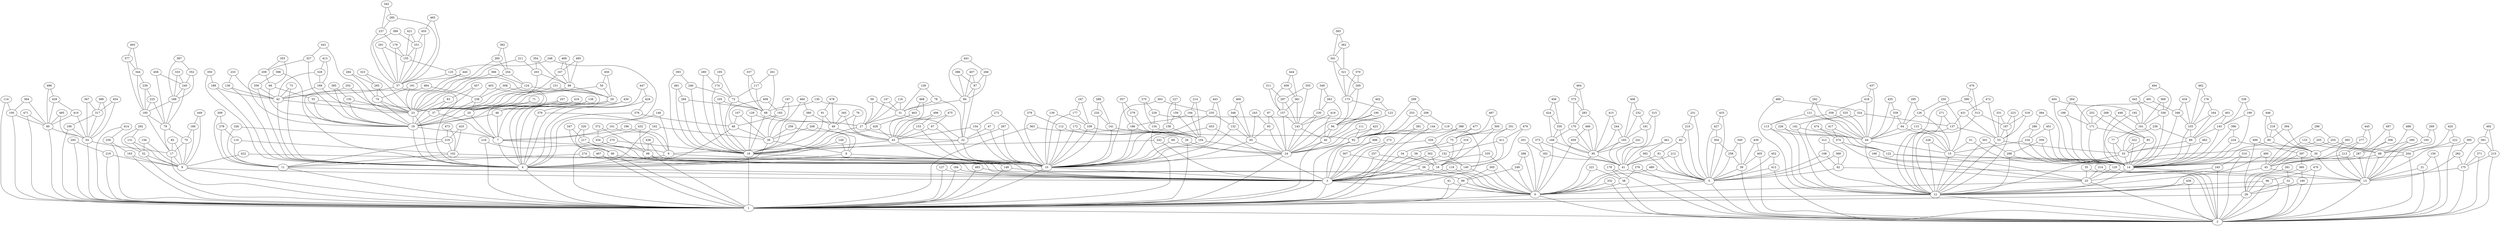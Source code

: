 graph G {
0
1
2
3
4
5
6
7
8
9
10
11
12
13
14
15
16
17
18
19
20
21
22
23
24
25
26
27
28
29
30
31
32
33
34
35
36
37
38
39
40
41
42
43
44
45
46
47
48
49
50
51
52
53
54
55
56
57
58
59
60
61
62
63
64
65
66
67
68
69
70
71
72
73
74
75
76
77
78
79
80
81
82
83
84
85
86
87
88
89
90
91
92
93
94
95
96
97
98
99
100
101
102
103
104
105
106
107
108
109
110
111
112
113
114
115
116
117
118
119
120
121
122
123
124
125
126
127
128
129
130
131
132
133
134
135
136
137
138
139
140
141
142
143
144
145
146
147
148
149
150
151
152
153
154
155
156
157
158
159
160
161
162
163
164
165
166
167
168
169
170
171
172
173
174
175
176
177
178
179
180
181
182
183
184
185
186
187
188
189
190
191
192
193
194
195
196
197
198
199
200
201
202
203
204
205
206
207
208
209
210
211
212
213
214
215
216
217
218
219
220
221
222
223
224
225
226
227
228
229
230
231
232
233
234
235
236
237
238
239
240
241
242
243
244
245
246
247
248
249
250
251
252
253
254
255
256
257
258
259
260
261
262
263
264
265
266
267
268
269
270
271
272
273
274
275
276
277
278
279
280
281
282
283
284
285
286
287
288
289
290
291
292
293
294
295
296
297
298
299
300
301
302
303
304
305
306
307
308
309
310
311
312
313
314
315
316
317
318
319
320
321
322
323
324
325
326
327
328
329
330
331
332
333
334
335
336
337
338
339
340
341
342
343
344
345
346
347
348
349
350
351
352
353
354
355
356
357
358
359
360
361
362
363
364
365
366
367
368
369
370
371
372
373
374
375
376
377
378
379
380
381
382
383
384
385
386
387
388
389
390
391
392
393
394
395
396
397
398
399
400
401
402
403
404
405
406
407
408
409
410
411
412
413
414
415
416
417
418
419
420
421
422
423
424
425
426
427
428
429
430
431
432
433
434
435
436
437
438
439
440
441
442
443
444
445
446
447
448
449
450
451
452
453
454
455
456
457
458
459
460
461
462
463
464
465
466
467
468
469
470
471
472
473
474
475
476
477
478
479
480
481
482
483
484
485
486
487
488
489
490
491
492
493
494
495
496
497
498
499
0 -- 1
1 -- 2
2 -- 0
3 -- 0
3 -- 1
4 -- 3
4 -- 1
5 -- 2
5 -- 0
6 -- 4
6 -- 3
7 -- 6
7 -- 4
8 -- 4
8 -- 3
9 -- 3
9 -- 1
10 -- 3
10 -- 1
11 -- 3
11 -- 1
12 -- 1
12 -- 2
13 -- 12
13 -- 2
14 -- 13
14 -- 12
15 -- 14
15 -- 12
16 -- 10
16 -- 1
17 -- 9
17 -- 1
18 -- 3
18 -- 0
19 -- 7
19 -- 4
20 -- 19
20 -- 7
21 -- 13
21 -- 2
22 -- 16
22 -- 10
23 -- 19
23 -- 4
24 -- 10
24 -- 1
25 -- 2
25 -- 0
26 -- 24
26 -- 1
27 -- 22
27 -- 16
28 -- 1
28 -- 2
29 -- 23
29 -- 4
30 -- 14
30 -- 13
31 -- 27
31 -- 22
32 -- 28
32 -- 2
33 -- 14
33 -- 12
34 -- 18
34 -- 3
35 -- 25
35 -- 2
36 -- 8
36 -- 4
37 -- 19
37 -- 7
38 -- 2
38 -- 0
39 -- 5
39 -- 2
40 -- 24
40 -- 1
41 -- 5
41 -- 0
42 -- 23
42 -- 4
43 -- 16
43 -- 10
44 -- 15
44 -- 12
45 -- 13
45 -- 12
46 -- 19
46 -- 7
47 -- 22
47 -- 10
48 -- 36
48 -- 4
49 -- 43
49 -- 16
50 -- 29
50 -- 23
51 -- 15
51 -- 14
52 -- 9
52 -- 1
53 -- 33
53 -- 12
54 -- 17
54 -- 1
55 -- 37
55 -- 19
56 -- 3
56 -- 0
57 -- 42
57 -- 4
58 -- 18
58 -- 3
59 -- 31
59 -- 27
60 -- 54
60 -- 1
61 -- 0
61 -- 1
62 -- 5
62 -- 2
63 -- 37
63 -- 19
64 -- 44
64 -- 15
65 -- 24
65 -- 10
66 -- 55
66 -- 19
67 -- 43
67 -- 10
68 -- 27
68 -- 16
69 -- 24
69 -- 10
70 -- 17
70 -- 9
71 -- 20
71 -- 19
72 -- 68
72 -- 16
73 -- 42
73 -- 4
74 -- 23
74 -- 19
75 -- 34
75 -- 18
76 -- 49
76 -- 43
77 -- 33
77 -- 14
78 -- 31
78 -- 22
79 -- 70
79 -- 17
80 -- 30
80 -- 14
81 -- 41
81 -- 5
82 -- 17
82 -- 9
83 -- 81
83 -- 5
84 -- 31
84 -- 22
85 -- 33
85 -- 14
86 -- 29
86 -- 23
87 -- 84
87 -- 22
88 -- 45
88 -- 13
89 -- 33
89 -- 14
90 -- 10
90 -- 1
91 -- 49
91 -- 16
92 -- 24
92 -- 1
93 -- 65
93 -- 24
94 -- 40
94 -- 24
95 -- 41
95 -- 0
96 -- 12
96 -- 2
97 -- 93
97 -- 24
98 -- 10
98 -- 1
99 -- 0
99 -- 1
100 -- 60
100 -- 1
101 -- 7
101 -- 6
102 -- 11
102 -- 3
103 -- 89
103 -- 14
104 -- 24
104 -- 10
105 -- 68
105 -- 16
106 -- 54
106 -- 1
107 -- 48
107 -- 36
108 -- 62
108 -- 5
109 -- 104
109 -- 10
110 -- 102
110 -- 11
111 -- 92
111 -- 24
112 -- 104
112 -- 10
113 -- 44
113 -- 12
114 -- 100
114 -- 1
115 -- 44
115 -- 15
116 -- 31
116 -- 27
117 -- 72
117 -- 68
118 -- 3
118 -- 0
119 -- 92
119 -- 1
120 -- 25
120 -- 2
121 -- 113
121 -- 44
122 -- 120
122 -- 25
123 -- 94
123 -- 40
124 -- 29
124 -- 23
125 -- 57
125 -- 4
126 -- 64
126 -- 15
127 -- 3
127 -- 1
128 -- 78
128 -- 31
129 -- 27
129 -- 16
130 -- 68
130 -- 27
131 -- 52
131 -- 9
132 -- 65
132 -- 10
133 -- 88
133 -- 45
134 -- 92
134 -- 1
135 -- 23
135 -- 19
136 -- 42
136 -- 4
137 -- 53
137 -- 12
138 -- 46
138 -- 7
139 -- 109
139 -- 10
140 -- 3
140 -- 0
141 -- 104
141 -- 10
142 -- 44
142 -- 12
143 -- 40
143 -- 24
144 -- 92
144 -- 1
145 -- 89
145 -- 14
146 -- 101
146 -- 6
147 -- 31
147 -- 27
148 -- 99
148 -- 1
149 -- 8
149 -- 4
150 -- 21
150 -- 2
151 -- 29
151 -- 23
152 -- 140
152 -- 3
153 -- 43
153 -- 10
154 -- 43
154 -- 10
155 -- 125
155 -- 57
156 -- 52
156 -- 9
157 -- 143
157 -- 24
158 -- 104
158 -- 10
159 -- 158
159 -- 104
160 -- 28
160 -- 2
161 -- 77
161 -- 14
162 -- 36
162 -- 4
163 -- 9
163 -- 1
164 -- 103
164 -- 89
165 -- 95
165 -- 41
166 -- 120
166 -- 25
167 -- 86
167 -- 23
168 -- 95
168 -- 0
169 -- 42
169 -- 23
170 -- 168
170 -- 95
171 -- 85
171 -- 14
172 -- 104
172 -- 10
173 -- 123
173 -- 94
174 -- 72
174 -- 16
175 -- 13
175 -- 2
176 -- 164
176 -- 103
177 -- 109
177 -- 10
178 -- 38
178 -- 2
179 -- 155
179 -- 57
180 -- 70
180 -- 9
181 -- 165
181 -- 41
182 -- 41
182 -- 0
183 -- 48
183 -- 36
184 -- 3
184 -- 1
185 -- 79
185 -- 17
186 -- 104
186 -- 10
187 -- 53
187 -- 12
188 -- 42
188 -- 4
189 -- 185
189 -- 79
190 -- 94
190 -- 40
191 -- 74
191 -- 23
192 -- 161
192 -- 14
193 -- 88
193 -- 13
194 -- 186
194 -- 104
195 -- 174
195 -- 72
196 -- 7
196 -- 6
197 -- 183
197 -- 36
198 -- 171
198 -- 14
199 -- 145
199 -- 14
200 -- 173
200 -- 94
201 -- 182
201 -- 0
202 -- 42
202 -- 23
203 -- 86
203 -- 23
204 -- 120
204 -- 2
205 -- 204
205 -- 120
206 -- 119
206 -- 92
207 -- 20
207 -- 7
208 -- 36
208 -- 8
209 -- 66
209 -- 19
210 -- 83
210 -- 5
211 -- 203
211 -- 23
212 -- 41
212 -- 5
213 -- 45
213 -- 13
214 -- 194
214 -- 104
215 -- 175
215 -- 2
216 -- 90
216 -- 1
217 -- 90
217 -- 10
218 -- 80
218 -- 30
219 -- 9
219 -- 1
220 -- 141
220 -- 10
221 -- 38
221 -- 0
222 -- 204
222 -- 2
223 -- 187
223 -- 53
224 -- 30
224 -- 14
225 -- 185
225 -- 79
226 -- 44
226 -- 12
227 -- 159
227 -- 158
228 -- 15
228 -- 12
229 -- 134
229 -- 92
230 -- 143
230 -- 24
231 -- 210
231 -- 5
232 -- 181
232 -- 165
233 -- 136
233 -- 42
234 -- 15
234 -- 14
235 -- 132
235 -- 10
236 -- 89
236 -- 33
237 -- 179
237 -- 57
238 -- 20
238 -- 19
239 -- 225
239 -- 185
240 -- 189
240 -- 79
241 -- 95
241 -- 41
242 -- 6
242 -- 3
243 -- 93
243 -- 65
244 -- 165
244 -- 95
245 -- 25
245 -- 2
246 -- 72
246 -- 16
247 -- 177
247 -- 109
248 -- 125
248 -- 4
249 -- 99
249 -- 0
250 -- 126
250 -- 15
251 -- 155
251 -- 57
252 -- 171
252 -- 85
253 -- 144
253 -- 92
254 -- 124
254 -- 23
255 -- 88
255 -- 45
256 -- 163
256 -- 1
257 -- 140
257 -- 3
258 -- 39
258 -- 5
259 -- 36
259 -- 8
260 -- 254
260 -- 23
261 -- 117
261 -- 68
262 -- 175
262 -- 13
263 -- 230
263 -- 24
264 -- 198
264 -- 171
265 -- 74
265 -- 23
266 -- 87
266 -- 84
267 -- 22
267 -- 10
268 -- 171
268 -- 85
269 -- 193
269 -- 88
270 -- 16
270 -- 1
271 -- 137
271 -- 12
272 -- 154
272 -- 10
273 -- 257
273 -- 3
274 -- 11
274 -- 3
275 -- 229
275 -- 134
276 -- 38
276 -- 2
277 -- 213
277 -- 45
278 -- 110
278 -- 11
279 -- 186
279 -- 104
280 -- 174
280 -- 16
281 -- 32
281 -- 28
282 -- 121
282 -- 44
283 -- 170
283 -- 95
284 -- 265
284 -- 74
285 -- 237
285 -- 57
286 -- 234
286 -- 14
287 -- 14
287 -- 13
288 -- 249
288 -- 0
289 -- 220
289 -- 141
290 -- 287
290 -- 13
291 -- 155
291 -- 57
292 -- 131
292 -- 52
293 -- 219
293 -- 1
294 -- 68
294 -- 16
295 -- 126
295 -- 64
296 -- 255
296 -- 45
297 -- 157
297 -- 143
298 -- 14
298 -- 12
299 -- 206
299 -- 92
300 -- 75
300 -- 18
301 -- 298
301 -- 12
302 -- 18
302 -- 3
303 -- 235
303 -- 10
304 -- 258
304 -- 5
305 -- 99
305 -- 0
306 -- 287
306 -- 13
307 -- 56
307 -- 3
308 -- 238
308 -- 20
309 -- 278
309 -- 11
310 -- 245
310 -- 2
311 -- 297
311 -- 157
312 -- 108
312 -- 62
313 -- 187
313 -- 12
314 -- 25
314 -- 2
315 -- 181
315 -- 41
316 -- 58
316 -- 18
317 -- 106
317 -- 54
318 -- 187
318 -- 53
319 -- 102
319 -- 11
320 -- 217
320 -- 90
321 -- 200
321 -- 173
322 -- 33
322 -- 14
323 -- 265
323 -- 23
324 -- 137
324 -- 12
325 -- 142
325 -- 44
326 -- 319
326 -- 11
327 -- 209
327 -- 19
328 -- 169
328 -- 42
329 -- 152
329 -- 3
330 -- 168
330 -- 95
331 -- 187
331 -- 53
332 -- 2
332 -- 0
333 -- 240
333 -- 189
334 -- 98
334 -- 10
335 -- 56
335 -- 0
336 -- 161
336 -- 14
337 -- 117
337 -- 68
338 -- 199
338 -- 145
339 -- 64
339 -- 44
340 -- 258
340 -- 39
341 -- 321
341 -- 173
342 -- 285
342 -- 237
343 -- 327
343 -- 19
344 -- 239
344 -- 185
345 -- 49
345 -- 43
346 -- 103
346 -- 14
347 -- 217
347 -- 90
348 -- 132
348 -- 65
349 -- 263
349 -- 230
350 -- 188
350 -- 4
351 -- 75
351 -- 18
352 -- 240
352 -- 189
353 -- 209
353 -- 66
354 -- 203
354 -- 86
355 -- 297
355 -- 143
356 -- 42
356 -- 4
357 -- 279
357 -- 186
358 -- 113
358 -- 44
359 -- 298
359 -- 14
360 -- 160
360 -- 28
361 -- 157
361 -- 143
362 -- 341
362 -- 321
363 -- 26
363 -- 1
364 -- 100
364 -- 60
365 -- 30
365 -- 13
366 -- 124
366 -- 23
367 -- 317
367 -- 54
368 -- 62
368 -- 5
369 -- 336
369 -- 161
370 -- 200
370 -- 173
371 -- 175
371 -- 2
372 -- 334
372 -- 98
373 -- 182
373 -- 41
374 -- 122
374 -- 25
375 -- 283
375 -- 170
376 -- 48
376 -- 4
377 -- 344
377 -- 185
378 -- 112
378 -- 10
379 -- 162
379 -- 4
380 -- 49
380 -- 16
381 -- 92
381 -- 1
382 -- 260
382 -- 254
383 -- 362
383 -- 341
384 -- 286
384 -- 14
385 -- 135
385 -- 19
386 -- 87
386 -- 84
387 -- 352
387 -- 189
388 -- 329
388 -- 3
389 -- 317
389 -- 54
390 -- 313
390 -- 12
391 -- 215
391 -- 175
392 -- 41
392 -- 5
393 -- 246
393 -- 16
394 -- 80
394 -- 30
395 -- 262
395 -- 13
396 -- 224
396 -- 14
397 -- 360
397 -- 28
398 -- 356
398 -- 4
399 -- 251
399 -- 57
400 -- 348
400 -- 65
401 -- 145
401 -- 89
402 -- 123
402 -- 94
403 -- 238
403 -- 20
404 -- 192
404 -- 14
405 -- 39
405 -- 2
406 -- 232
406 -- 165
407 -- 87
407 -- 84
408 -- 183
408 -- 48
409 -- 361
409 -- 157
410 -- 60
410 -- 54
411 -- 152
411 -- 140
412 -- 5
412 -- 2
413 -- 328
413 -- 169
414 -- 256
414 -- 1
415 -- 244
415 -- 95
416 -- 46
416 -- 19
417 -- 374
417 -- 122
418 -- 358
418 -- 44
419 -- 143
419 -- 40
420 -- 222
420 -- 204
421 -- 251
421 -- 155
422 -- 9
422 -- 3
423 -- 92
423 -- 24
424 -- 330
424 -- 168
425 -- 319
425 -- 102
426 -- 43
426 -- 16
427 -- 304
427 -- 5
428 -- 410
428 -- 60
429 -- 376
429 -- 4
430 -- 379
430 -- 4
431 -- 137
431 -- 53
432 -- 334
432 -- 98
433 -- 427
433 -- 5
434 -- 346
434 -- 103
435 -- 339
435 -- 44
436 -- 12
436 -- 2
437 -- 418
437 -- 44
438 -- 98
438 -- 10
439 -- 405
439 -- 39
440 -- 191
440 -- 23
441 -- 266
441 -- 84
442 -- 336
442 -- 161
443 -- 235
443 -- 10
444 -- 409
444 -- 361
445 -- 277
445 -- 213
446 -- 218
446 -- 80
447 -- 429
447 -- 4
448 -- 161
448 -- 14
449 -- 180
449 -- 9
450 -- 50
450 -- 29
451 -- 234
451 -- 14
452 -- 412
452 -- 5
453 -- 242
453 -- 3
454 -- 317
454 -- 54
455 -- 251
455 -- 57
456 -- 424
456 -- 330
457 -- 63
457 -- 37
458 -- 240
458 -- 79
459 -- 95
459 -- 0
460 -- 380
460 -- 16
461 -- 392
461 -- 41
462 -- 176
462 -- 103
463 -- 426
463 -- 43
464 -- 375
464 -- 283
465 -- 455
465 -- 57
466 -- 459
466 -- 95
467 -- 148
467 -- 1
468 -- 463
468 -- 43
469 -- 167
469 -- 86
470 -- 96
470 -- 2
471 -- 60
471 -- 1
472 -- 431
472 -- 53
473 -- 319
473 -- 102
474 -- 374
474 -- 122
475 -- 67
475 -- 43
476 -- 390
476 -- 313
477 -- 75
477 -- 34
478 -- 91
478 -- 49
479 -- 411
479 -- 140
480 -- 5
480 -- 0
481 -- 294
481 -- 16
482 -- 33
482 -- 14
483 -- 99
483 -- 1
484 -- 238
484 -- 19
485 -- 60
485 -- 54
486 -- 428
486 -- 60
487 -- 300
487 -- 75
488 -- 193
488 -- 88
489 -- 324
489 -- 12
490 -- 45
490 -- 12
491 -- 346
491 -- 14
492 -- 391
492 -- 215
493 -- 377
493 -- 344
494 -- 442
494 -- 336
495 -- 167
495 -- 86
496 -- 153
496 -- 43
497 -- 306
497 -- 287
498 -- 307
498 -- 3
499 -- 397
499 -- 28
}
